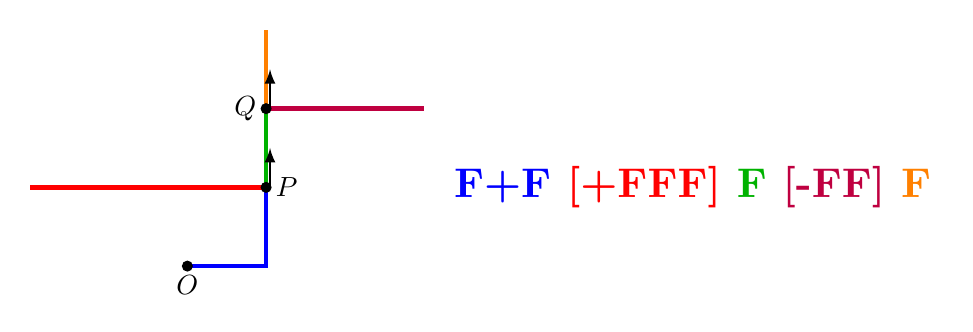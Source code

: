 \begin{tikzpicture}[scale=1]



\draw[ultra thick,blue] (0,0) -- ++(1,0) -- ++(0,1) ;

\draw[ultra thick,red] (1,1) -- ++(-3,0);
\draw[ultra thick,green!70!black] (1,1) -- ++(0,1);
\draw[ultra thick,purple] (1,2) -- ++(2,0);
\draw[ultra thick,orange] (1,2) -- ++(0,1);

\node[scale=1.5,right] at (3.2,1) {\bf 
{\color{blue}F+F}
{\color{red}[+FFF]}
{\color{green!70!black}F}
{\color{purple}[-FF]}
{\color{orange}F}};

\fill (0,0) circle (2pt) node[below]{$O$};
\fill (1,1) circle (2pt) node[right]{$P$};
\fill (1,2) circle (2pt) node[left]{$Q$};

\draw[->,>=latex,thick] (1.05,1)-- ++(0,0.5);
\draw[->,>=latex,thick] (1.05,2)-- ++(0,0.5);
\end{tikzpicture}
